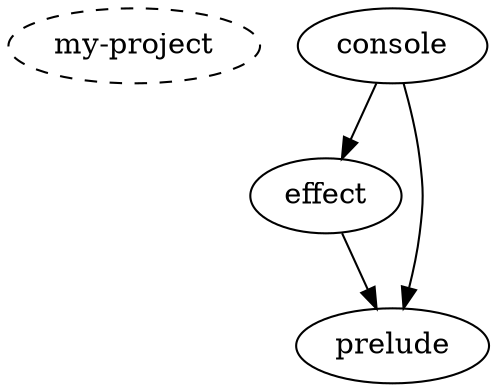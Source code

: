 strict digraph deps {
"my-project" [style=dashed];
"console" -> "effect";
"console" -> "prelude";
"effect" -> "prelude";
}


